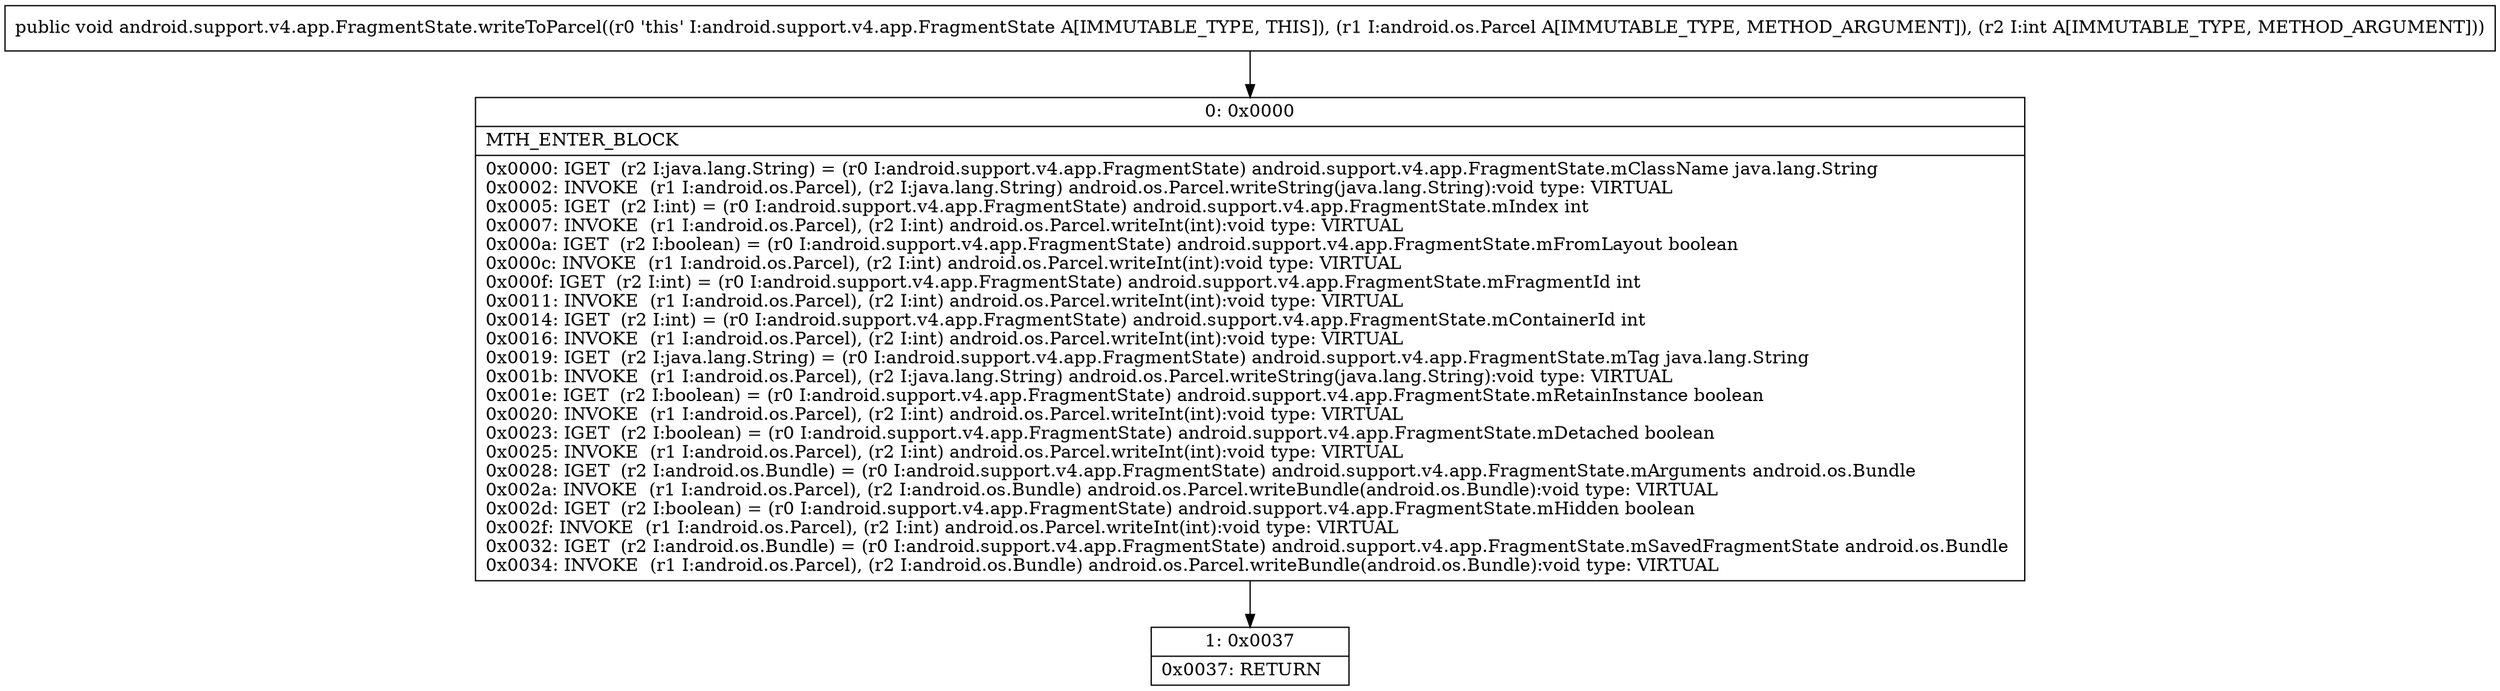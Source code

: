 digraph "CFG forandroid.support.v4.app.FragmentState.writeToParcel(Landroid\/os\/Parcel;I)V" {
Node_0 [shape=record,label="{0\:\ 0x0000|MTH_ENTER_BLOCK\l|0x0000: IGET  (r2 I:java.lang.String) = (r0 I:android.support.v4.app.FragmentState) android.support.v4.app.FragmentState.mClassName java.lang.String \l0x0002: INVOKE  (r1 I:android.os.Parcel), (r2 I:java.lang.String) android.os.Parcel.writeString(java.lang.String):void type: VIRTUAL \l0x0005: IGET  (r2 I:int) = (r0 I:android.support.v4.app.FragmentState) android.support.v4.app.FragmentState.mIndex int \l0x0007: INVOKE  (r1 I:android.os.Parcel), (r2 I:int) android.os.Parcel.writeInt(int):void type: VIRTUAL \l0x000a: IGET  (r2 I:boolean) = (r0 I:android.support.v4.app.FragmentState) android.support.v4.app.FragmentState.mFromLayout boolean \l0x000c: INVOKE  (r1 I:android.os.Parcel), (r2 I:int) android.os.Parcel.writeInt(int):void type: VIRTUAL \l0x000f: IGET  (r2 I:int) = (r0 I:android.support.v4.app.FragmentState) android.support.v4.app.FragmentState.mFragmentId int \l0x0011: INVOKE  (r1 I:android.os.Parcel), (r2 I:int) android.os.Parcel.writeInt(int):void type: VIRTUAL \l0x0014: IGET  (r2 I:int) = (r0 I:android.support.v4.app.FragmentState) android.support.v4.app.FragmentState.mContainerId int \l0x0016: INVOKE  (r1 I:android.os.Parcel), (r2 I:int) android.os.Parcel.writeInt(int):void type: VIRTUAL \l0x0019: IGET  (r2 I:java.lang.String) = (r0 I:android.support.v4.app.FragmentState) android.support.v4.app.FragmentState.mTag java.lang.String \l0x001b: INVOKE  (r1 I:android.os.Parcel), (r2 I:java.lang.String) android.os.Parcel.writeString(java.lang.String):void type: VIRTUAL \l0x001e: IGET  (r2 I:boolean) = (r0 I:android.support.v4.app.FragmentState) android.support.v4.app.FragmentState.mRetainInstance boolean \l0x0020: INVOKE  (r1 I:android.os.Parcel), (r2 I:int) android.os.Parcel.writeInt(int):void type: VIRTUAL \l0x0023: IGET  (r2 I:boolean) = (r0 I:android.support.v4.app.FragmentState) android.support.v4.app.FragmentState.mDetached boolean \l0x0025: INVOKE  (r1 I:android.os.Parcel), (r2 I:int) android.os.Parcel.writeInt(int):void type: VIRTUAL \l0x0028: IGET  (r2 I:android.os.Bundle) = (r0 I:android.support.v4.app.FragmentState) android.support.v4.app.FragmentState.mArguments android.os.Bundle \l0x002a: INVOKE  (r1 I:android.os.Parcel), (r2 I:android.os.Bundle) android.os.Parcel.writeBundle(android.os.Bundle):void type: VIRTUAL \l0x002d: IGET  (r2 I:boolean) = (r0 I:android.support.v4.app.FragmentState) android.support.v4.app.FragmentState.mHidden boolean \l0x002f: INVOKE  (r1 I:android.os.Parcel), (r2 I:int) android.os.Parcel.writeInt(int):void type: VIRTUAL \l0x0032: IGET  (r2 I:android.os.Bundle) = (r0 I:android.support.v4.app.FragmentState) android.support.v4.app.FragmentState.mSavedFragmentState android.os.Bundle \l0x0034: INVOKE  (r1 I:android.os.Parcel), (r2 I:android.os.Bundle) android.os.Parcel.writeBundle(android.os.Bundle):void type: VIRTUAL \l}"];
Node_1 [shape=record,label="{1\:\ 0x0037|0x0037: RETURN   \l}"];
MethodNode[shape=record,label="{public void android.support.v4.app.FragmentState.writeToParcel((r0 'this' I:android.support.v4.app.FragmentState A[IMMUTABLE_TYPE, THIS]), (r1 I:android.os.Parcel A[IMMUTABLE_TYPE, METHOD_ARGUMENT]), (r2 I:int A[IMMUTABLE_TYPE, METHOD_ARGUMENT])) }"];
MethodNode -> Node_0;
Node_0 -> Node_1;
}

